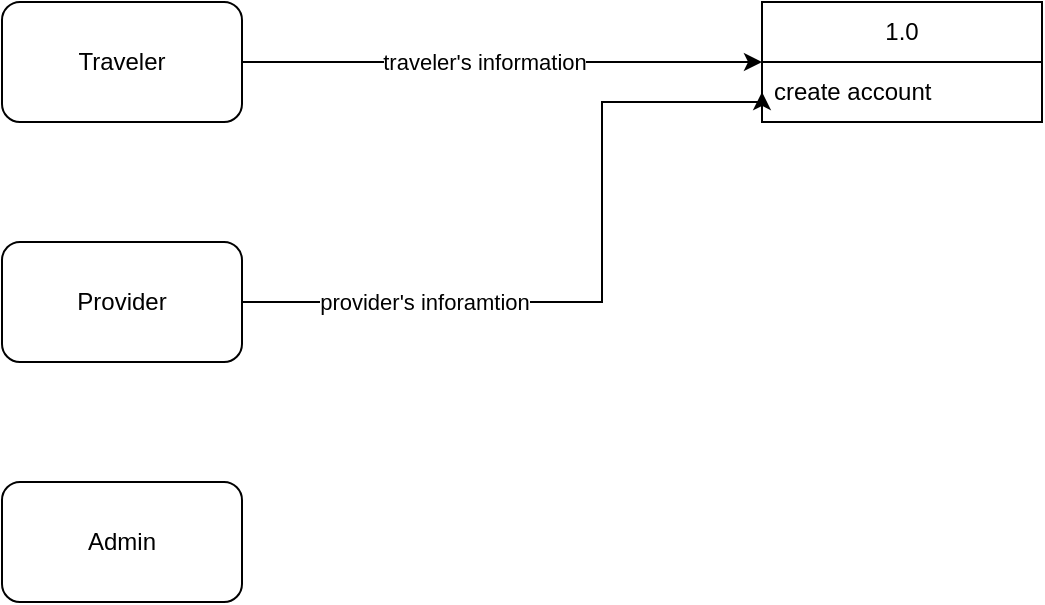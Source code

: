 <mxfile version="22.1.11" type="github">
  <diagram name="Page-1" id="x7pPGoIkAFaXnZ65KSYN">
    <mxGraphModel dx="954" dy="727" grid="1" gridSize="10" guides="1" tooltips="1" connect="1" arrows="1" fold="1" page="1" pageScale="1" pageWidth="850" pageHeight="1100" math="0" shadow="0">
      <root>
        <mxCell id="0" />
        <mxCell id="1" parent="0" />
        <mxCell id="oVwR3Ivo_K4TMXfbhouS-9" style="edgeStyle=orthogonalEdgeStyle;rounded=0;orthogonalLoop=1;jettySize=auto;html=1;exitX=1;exitY=0.5;exitDx=0;exitDy=0;entryX=0;entryY=0.5;entryDx=0;entryDy=0;" parent="1" source="oVwR3Ivo_K4TMXfbhouS-1" target="oVwR3Ivo_K4TMXfbhouS-5" edge="1">
          <mxGeometry relative="1" as="geometry">
            <Array as="points">
              <mxPoint x="360" y="200" />
              <mxPoint x="360" y="200" />
            </Array>
          </mxGeometry>
        </mxCell>
        <mxCell id="oVwR3Ivo_K4TMXfbhouS-10" value="traveler&#39;s information" style="edgeLabel;html=1;align=center;verticalAlign=middle;resizable=0;points=[];" parent="oVwR3Ivo_K4TMXfbhouS-9" vertex="1" connectable="0">
          <mxGeometry x="0.287" y="-1" relative="1" as="geometry">
            <mxPoint x="-47" y="-1" as="offset" />
          </mxGeometry>
        </mxCell>
        <mxCell id="oVwR3Ivo_K4TMXfbhouS-1" value="Traveler" style="rounded=1;whiteSpace=wrap;html=1;" parent="1" vertex="1">
          <mxGeometry x="40" y="170" width="120" height="60" as="geometry" />
        </mxCell>
        <mxCell id="OimmYH5gWV8oMCqZV-XM-1" style="edgeStyle=orthogonalEdgeStyle;rounded=0;orthogonalLoop=1;jettySize=auto;html=1;exitX=1;exitY=0.5;exitDx=0;exitDy=0;entryX=0;entryY=0.5;entryDx=0;entryDy=0;" edge="1" parent="1" source="oVwR3Ivo_K4TMXfbhouS-2" target="oVwR3Ivo_K4TMXfbhouS-6">
          <mxGeometry relative="1" as="geometry">
            <Array as="points">
              <mxPoint x="340" y="320" />
              <mxPoint x="340" y="220" />
              <mxPoint x="420" y="220" />
            </Array>
          </mxGeometry>
        </mxCell>
        <mxCell id="OimmYH5gWV8oMCqZV-XM-2" value="provider&#39;s inforamtion" style="edgeLabel;html=1;align=center;verticalAlign=middle;resizable=0;points=[];" vertex="1" connectable="0" parent="OimmYH5gWV8oMCqZV-XM-1">
          <mxGeometry x="-0.501" relative="1" as="geometry">
            <mxPoint as="offset" />
          </mxGeometry>
        </mxCell>
        <mxCell id="oVwR3Ivo_K4TMXfbhouS-2" value="Provider" style="rounded=1;whiteSpace=wrap;html=1;" parent="1" vertex="1">
          <mxGeometry x="40" y="290" width="120" height="60" as="geometry" />
        </mxCell>
        <mxCell id="oVwR3Ivo_K4TMXfbhouS-3" value="Admin" style="rounded=1;whiteSpace=wrap;html=1;" parent="1" vertex="1">
          <mxGeometry x="40" y="410" width="120" height="60" as="geometry" />
        </mxCell>
        <mxCell id="oVwR3Ivo_K4TMXfbhouS-5" value="1.0" style="swimlane;fontStyle=0;childLayout=stackLayout;horizontal=1;startSize=30;horizontalStack=0;resizeParent=1;resizeParentMax=0;resizeLast=0;collapsible=1;marginBottom=0;whiteSpace=wrap;html=1;" parent="1" vertex="1">
          <mxGeometry x="420" y="170" width="140" height="60" as="geometry" />
        </mxCell>
        <mxCell id="oVwR3Ivo_K4TMXfbhouS-6" value="create account" style="text;strokeColor=none;fillColor=none;align=left;verticalAlign=middle;spacingLeft=4;spacingRight=4;overflow=hidden;points=[[0,0.5],[1,0.5]];portConstraint=eastwest;rotatable=0;whiteSpace=wrap;html=1;" parent="oVwR3Ivo_K4TMXfbhouS-5" vertex="1">
          <mxGeometry y="30" width="140" height="30" as="geometry" />
        </mxCell>
      </root>
    </mxGraphModel>
  </diagram>
</mxfile>
